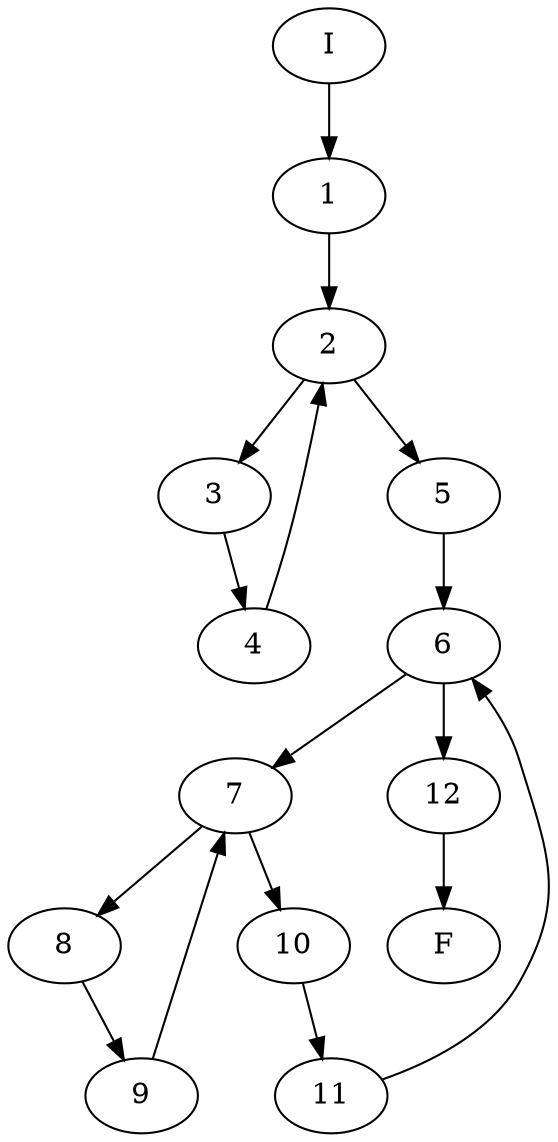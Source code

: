 digraph complejidad2 {
	1->2;
	I->1;
	2->3;
	2->5;
	3->4;
	4->2;
	5->6;
	6->7;
	6->12;
	7->8;
	7->10;
	8->9;
	9->7;
	10->11;
	11->6;
	12->F;
	}